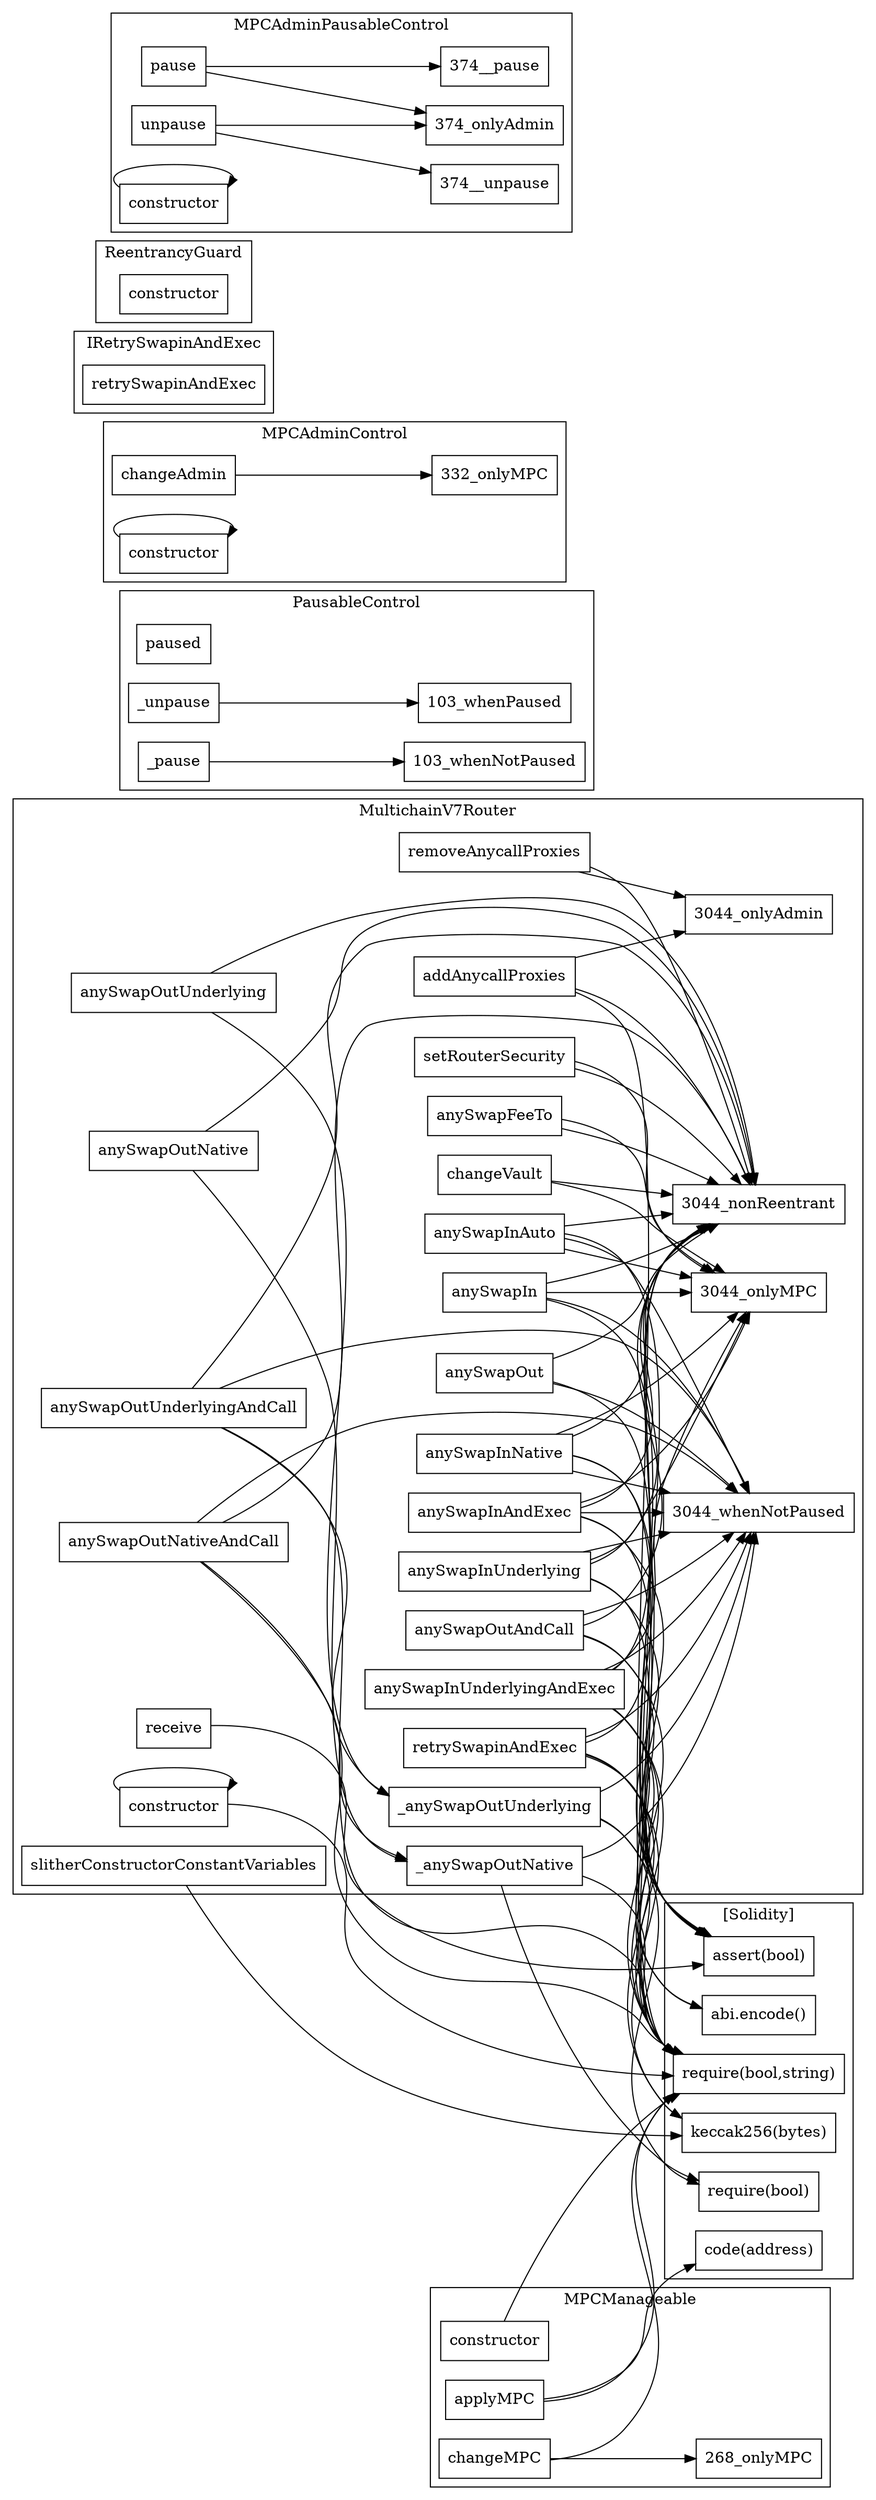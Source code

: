strict digraph {
rankdir="LR"
node [shape=box]
subgraph cluster_3044_MultichainV7Router {
label = "MultichainV7Router"
"3044_constructor" [label="constructor"]
"3044__anySwapOutUnderlying" [label="_anySwapOutUnderlying"]
"3044_anySwapOutNative" [label="anySwapOutNative"]
"3044_anySwapInNative" [label="anySwapInNative"]
"3044_addAnycallProxies" [label="addAnycallProxies"]
"3044_anySwapInUnderlyingAndExec" [label="anySwapInUnderlyingAndExec"]
"3044_anySwapInAuto" [label="anySwapInAuto"]
"3044_anySwapOutNativeAndCall" [label="anySwapOutNativeAndCall"]
"3044_receive" [label="receive"]
"3044__anySwapOutNative" [label="_anySwapOutNative"]
"3044_changeVault" [label="changeVault"]
"3044_anySwapIn" [label="anySwapIn"]
"3044_anySwapOut" [label="anySwapOut"]
"3044_anySwapOutUnderlying" [label="anySwapOutUnderlying"]
"3044_retrySwapinAndExec" [label="retrySwapinAndExec"]
"3044_anySwapOutUnderlyingAndCall" [label="anySwapOutUnderlyingAndCall"]
"3044_anySwapInAndExec" [label="anySwapInAndExec"]
"3044_removeAnycallProxies" [label="removeAnycallProxies"]
"3044_setRouterSecurity" [label="setRouterSecurity"]
"3044_slitherConstructorConstantVariables" [label="slitherConstructorConstantVariables"]
"3044_anySwapOutAndCall" [label="anySwapOutAndCall"]
"3044_anySwapFeeTo" [label="anySwapFeeTo"]
"3044_anySwapInUnderlying" [label="anySwapInUnderlying"]
"3044_anySwapInNative" -> "3044_onlyMPC"
"3044_anySwapInAndExec" -> "3044_onlyMPC"
"3044_anySwapInAuto" -> "3044_nonReentrant"
"3044_anySwapInNative" -> "3044_nonReentrant"
"3044_anySwapOutUnderlyingAndCall" -> "3044_whenNotPaused"
"3044_anySwapInAndExec" -> "3044_whenNotPaused"
"3044_anySwapOutNativeAndCall" -> "3044_whenNotPaused"
"3044_anySwapInUnderlyingAndExec" -> "3044_whenNotPaused"
"3044_anySwapInUnderlying" -> "3044_whenNotPaused"
"3044_anySwapOutUnderlyingAndCall" -> "3044_nonReentrant"
"3044_setRouterSecurity" -> "3044_onlyMPC"
"3044_anySwapFeeTo" -> "3044_nonReentrant"
"3044_anySwapIn" -> "3044_whenNotPaused"
"3044_anySwapOutUnderlying" -> "3044_nonReentrant"
"3044_anySwapIn" -> "3044_onlyMPC"
"3044_anySwapInAuto" -> "3044_onlyMPC"
"3044_anySwapInUnderlyingAndExec" -> "3044_nonReentrant"
"3044_addAnycallProxies" -> "3044_onlyAdmin"
"3044_removeAnycallProxies" -> "3044_nonReentrant"
"3044_anySwapFeeTo" -> "3044_onlyMPC"
"3044_anySwapOutNative" -> "3044__anySwapOutNative"
"3044_anySwapInAuto" -> "3044_whenNotPaused"
"3044_anySwapOutUnderlyingAndCall" -> "3044__anySwapOutUnderlying"
"3044__anySwapOutUnderlying" -> "3044_whenNotPaused"
"3044_anySwapInUnderlyingAndExec" -> "3044_onlyMPC"
"3044_anySwapInNative" -> "3044_whenNotPaused"
"3044_anySwapInUnderlying" -> "3044_onlyMPC"
"3044_anySwapOut" -> "3044_whenNotPaused"
"3044_anySwapOutNativeAndCall" -> "3044__anySwapOutNative"
"3044_retrySwapinAndExec" -> "3044_nonReentrant"
"3044__anySwapOutNative" -> "3044_whenNotPaused"
"3044_anySwapOutNativeAndCall" -> "3044_nonReentrant"
"3044_changeVault" -> "3044_onlyMPC"
"3044_addAnycallProxies" -> "3044_nonReentrant"
"3044_removeAnycallProxies" -> "3044_onlyAdmin"
"3044_retrySwapinAndExec" -> "3044_whenNotPaused"
"3044_constructor" -> "3044_constructor"
"3044_changeVault" -> "3044_nonReentrant"
"3044_setRouterSecurity" -> "3044_nonReentrant"
"3044_anySwapOutUnderlying" -> "3044__anySwapOutUnderlying"
"3044_anySwapInAndExec" -> "3044_nonReentrant"
"3044_anySwapOutAndCall" -> "3044_nonReentrant"
"3044_anySwapOut" -> "3044_nonReentrant"
"3044_anySwapOutAndCall" -> "3044_whenNotPaused"
"3044_anySwapIn" -> "3044_nonReentrant"
"3044_anySwapInUnderlying" -> "3044_nonReentrant"
"3044_anySwapOutNative" -> "3044_nonReentrant"
}subgraph cluster_103_PausableControl {
label = "PausableControl"
"103_paused" [label="paused"]
"103__unpause" [label="_unpause"]
"103__pause" [label="_pause"]
"103__unpause" -> "103_whenPaused"
"103__pause" -> "103_whenNotPaused"
}subgraph cluster_332_MPCAdminControl {
label = "MPCAdminControl"
"332_changeAdmin" [label="changeAdmin"]
"332_constructor" [label="constructor"]
"332_changeAdmin" -> "332_onlyMPC"
"332_constructor" -> "332_constructor"
}subgraph cluster_268_MPCManageable {
label = "MPCManageable"
"268_constructor" [label="constructor"]
"268_changeMPC" [label="changeMPC"]
"268_applyMPC" [label="applyMPC"]
"268_changeMPC" -> "268_onlyMPC"
}subgraph cluster_462_IRetrySwapinAndExec {
label = "IRetrySwapinAndExec"
"462_retrySwapinAndExec" [label="retrySwapinAndExec"]
}subgraph cluster_565_ReentrancyGuard {
label = "ReentrancyGuard"
"565_constructor" [label="constructor"]
}subgraph cluster_374_MPCAdminPausableControl {
label = "MPCAdminPausableControl"
"374_pause" [label="pause"]
"374_unpause" [label="unpause"]
"374_constructor" [label="constructor"]
"374_pause" -> "374__pause"
"374_constructor" -> "374_constructor"
"374_unpause" -> "374__unpause"
"374_unpause" -> "374_onlyAdmin"
"374_pause" -> "374_onlyAdmin"
}subgraph cluster_solidity {
label = "[Solidity]"
"assert(bool)" 
"code(address)" 
"abi.encode()" 
"keccak256(bytes)" 
"require(bool)" 
"require(bool,string)" 
"3044_anySwapInNative" -> "assert(bool)"
"3044_addAnycallProxies" -> "require(bool,string)"
"3044_anySwapInNative" -> "require(bool,string)"
"3044_retrySwapinAndExec" -> "require(bool,string)"
"3044_anySwapOutNativeAndCall" -> "require(bool,string)"
"3044_slitherConstructorConstantVariables" -> "keccak256(bytes)"
"3044__anySwapOutNative" -> "require(bool,string)"
"3044_constructor" -> "require(bool,string)"
"3044_anySwapOutAndCall" -> "require(bool,string)"
"268_constructor" -> "require(bool,string)"
"3044_anySwapInUnderlyingAndExec" -> "abi.encode()"
"3044_receive" -> "assert(bool)"
"3044_anySwapInUnderlyingAndExec" -> "assert(bool)"
"3044_retrySwapinAndExec" -> "assert(bool)"
"3044_anySwapInAuto" -> "assert(bool)"
"268_changeMPC" -> "require(bool,string)"
"3044_anySwapInAndExec" -> "require(bool,string)"
"3044_anySwapInAndExec" -> "assert(bool)"
"268_applyMPC" -> "require(bool,string)"
"3044_anySwapOutUnderlyingAndCall" -> "require(bool,string)"
"3044_anySwapInUnderlying" -> "assert(bool)"
"3044_anySwapOut" -> "assert(bool)"
"3044__anySwapOutNative" -> "require(bool)"
"3044_retrySwapinAndExec" -> "abi.encode()"
"268_applyMPC" -> "code(address)"
"3044_anySwapOutAndCall" -> "assert(bool)"
"3044_anySwapInUnderlyingAndExec" -> "require(bool,string)"
"3044__anySwapOutUnderlying" -> "require(bool,string)"
"3044_retrySwapinAndExec" -> "keccak256(bytes)"
"3044__anySwapOutUnderlying" -> "require(bool)"
"3044_anySwapInUnderlyingAndExec" -> "keccak256(bytes)"
"3044_anySwapIn" -> "assert(bool)"
"3044_anySwapInUnderlying" -> "require(bool,string)"
}
}
